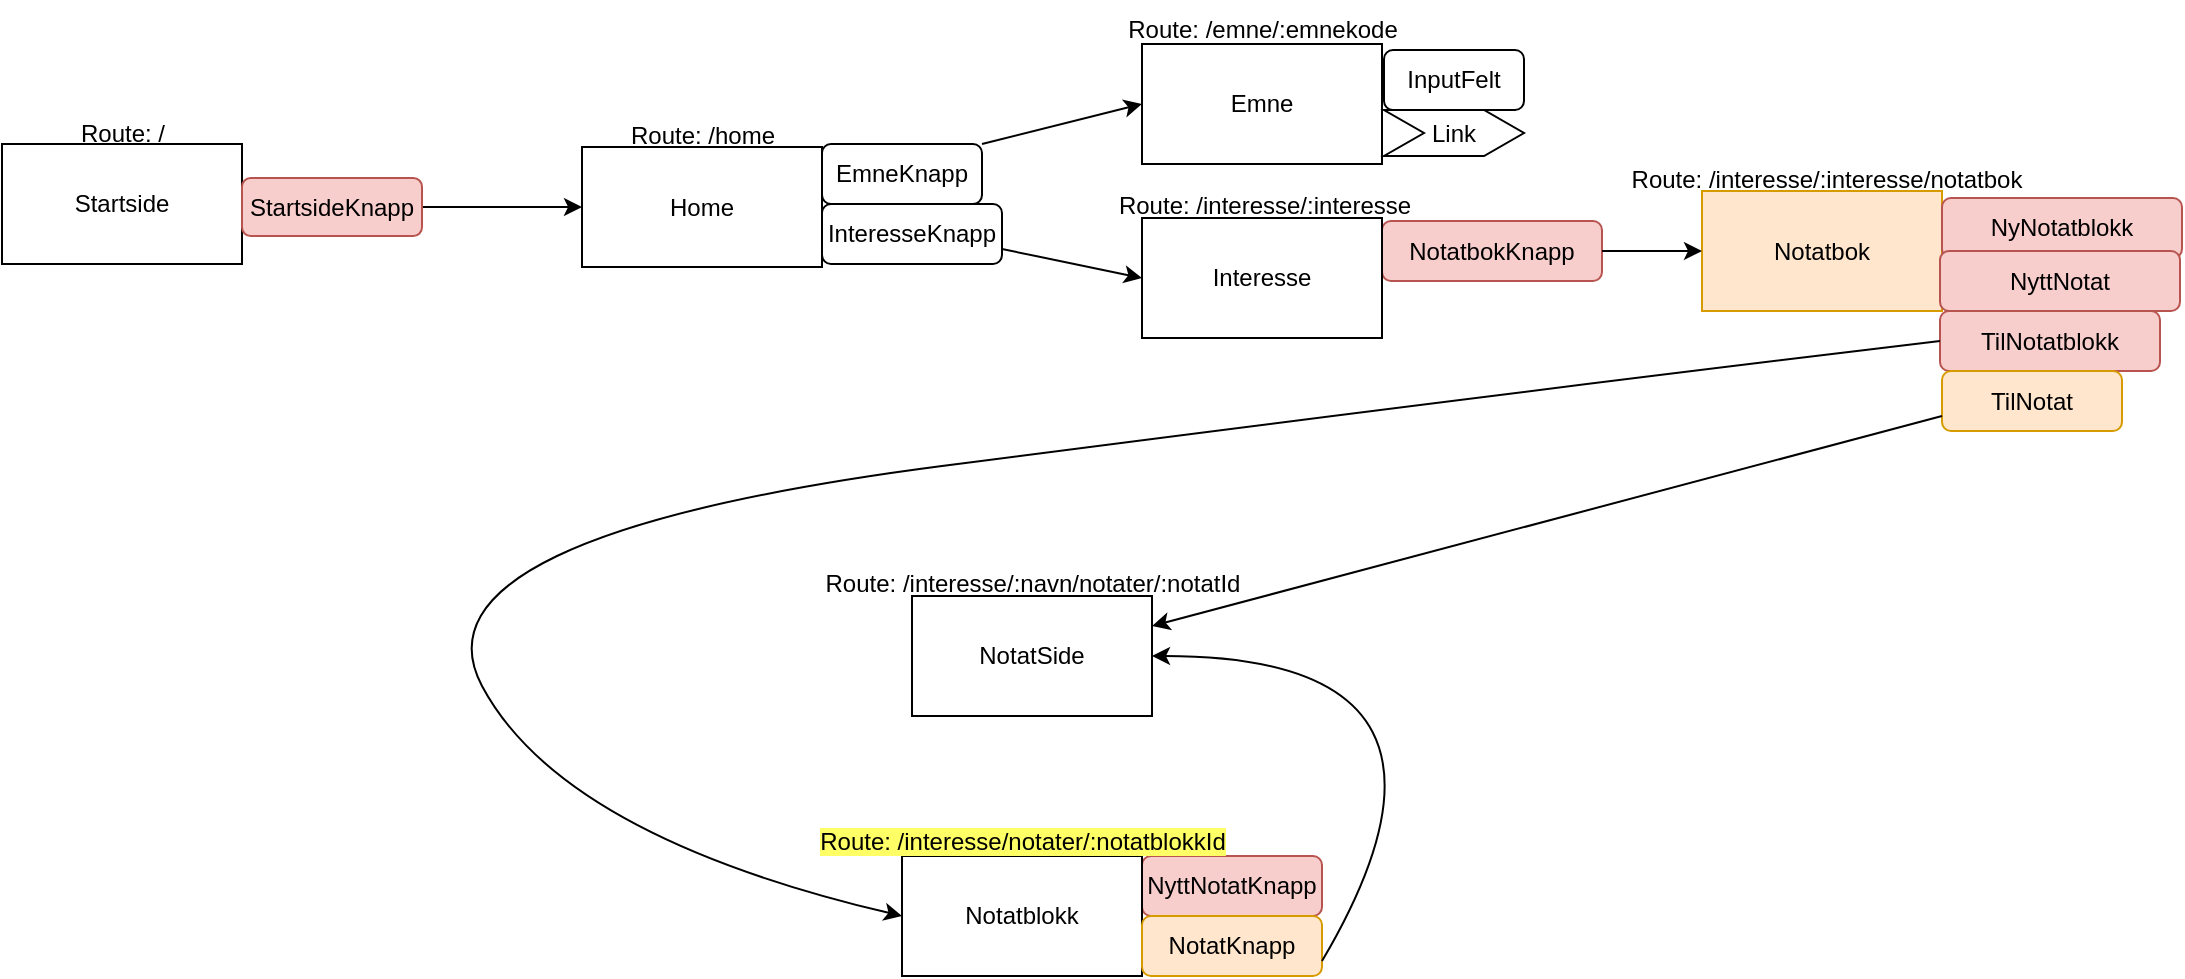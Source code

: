 <mxfile version="27.1.6" pages="5">
  <diagram name="Flyt" id="ixttLE1d7zH2a-HvFafD">
    <mxGraphModel dx="1025" dy="463" grid="1" gridSize="10" guides="1" tooltips="1" connect="1" arrows="1" fold="1" page="1" pageScale="1" pageWidth="1169" pageHeight="827" math="0" shadow="0">
      <root>
        <mxCell id="0" />
        <mxCell id="1" parent="0" />
        <mxCell id="gHnK184QVdjxhMs5H2jw-1" value="EmneKnapp" style="rounded=1;whiteSpace=wrap;html=1;" parent="1" vertex="1">
          <mxGeometry x="410" y="204" width="80" height="30" as="geometry" />
        </mxCell>
        <mxCell id="gHnK184QVdjxhMs5H2jw-3" value="InputFelt" style="rounded=1;whiteSpace=wrap;html=1;" parent="1" vertex="1">
          <mxGeometry x="691" y="157" width="70" height="30" as="geometry" />
        </mxCell>
        <mxCell id="gHnK184QVdjxhMs5H2jw-4" value="InteresseKnapp" style="rounded=1;whiteSpace=wrap;html=1;" parent="1" vertex="1">
          <mxGeometry x="410" y="234" width="90" height="30" as="geometry" />
        </mxCell>
        <mxCell id="gHnK184QVdjxhMs5H2jw-5" value="NotatbokKnapp" style="rounded=1;whiteSpace=wrap;html=1;fillColor=#f8cecc;strokeColor=#b85450;" parent="1" vertex="1">
          <mxGeometry x="690" y="242.5" width="110" height="30" as="geometry" />
        </mxCell>
        <mxCell id="gHnK184QVdjxhMs5H2jw-6" value="Startside" style="whiteSpace=wrap;html=1;" parent="1" vertex="1">
          <mxGeometry y="204" width="120" height="60" as="geometry" />
        </mxCell>
        <mxCell id="gHnK184QVdjxhMs5H2jw-7" value="Home" style="whiteSpace=wrap;html=1;fillColor=light-dark(#FFFFFF,var(--ge-dark-color, #121212));" parent="1" vertex="1">
          <mxGeometry x="290" y="205.5" width="120" height="60" as="geometry" />
        </mxCell>
        <mxCell id="gHnK184QVdjxhMs5H2jw-8" value="Interesse" style="whiteSpace=wrap;html=1;fillColor=light-dark(#FFFFFF,var(--ge-dark-color, #121212));" parent="1" vertex="1">
          <mxGeometry x="570" y="241" width="120" height="60" as="geometry" />
        </mxCell>
        <mxCell id="gHnK184QVdjxhMs5H2jw-10" value="Notatbok" style="whiteSpace=wrap;html=1;fillColor=#ffe6cc;strokeColor=#d79b00;" parent="1" vertex="1">
          <mxGeometry x="850" y="227.5" width="120" height="60" as="geometry" />
        </mxCell>
        <mxCell id="gHnK184QVdjxhMs5H2jw-11" value="NotatSide" style="whiteSpace=wrap;html=1;" parent="1" vertex="1">
          <mxGeometry x="455" y="430" width="120" height="60" as="geometry" />
        </mxCell>
        <mxCell id="gHnK184QVdjxhMs5H2jw-12" value="Emne" style="whiteSpace=wrap;html=1;fillColor=light-dark(#FFFFFF,var(--ge-dark-color, #121212));" parent="1" vertex="1">
          <mxGeometry x="570" y="154" width="120" height="60" as="geometry" />
        </mxCell>
        <mxCell id="gHnK184QVdjxhMs5H2jw-14" value="" style="endArrow=classic;html=1;rounded=0;entryX=0;entryY=0.5;entryDx=0;entryDy=0;exitX=1;exitY=0.5;exitDx=0;exitDy=0;" parent="1" source="gHnK184QVdjxhMs5H2jw-26" target="gHnK184QVdjxhMs5H2jw-7" edge="1">
          <mxGeometry width="50" height="50" relative="1" as="geometry">
            <mxPoint x="280" y="160" as="sourcePoint" />
            <mxPoint x="400" y="280" as="targetPoint" />
          </mxGeometry>
        </mxCell>
        <mxCell id="gHnK184QVdjxhMs5H2jw-15" value="Route: /" style="text;html=1;align=center;verticalAlign=middle;resizable=0;points=[];autosize=1;strokeColor=none;fillColor=none;" parent="1" vertex="1">
          <mxGeometry x="25" y="184" width="70" height="30" as="geometry" />
        </mxCell>
        <mxCell id="gHnK184QVdjxhMs5H2jw-16" value="Route: /home" style="text;html=1;align=center;verticalAlign=middle;resizable=0;points=[];autosize=1;strokeColor=none;fillColor=none;" parent="1" vertex="1">
          <mxGeometry x="300" y="185" width="100" height="30" as="geometry" />
        </mxCell>
        <mxCell id="gHnK184QVdjxhMs5H2jw-17" value="Route: /emne/:emnekode" style="text;html=1;align=center;verticalAlign=middle;resizable=0;points=[];autosize=1;strokeColor=none;fillColor=none;" parent="1" vertex="1">
          <mxGeometry x="550" y="132" width="160" height="30" as="geometry" />
        </mxCell>
        <mxCell id="gHnK184QVdjxhMs5H2jw-18" value="" style="endArrow=classic;html=1;rounded=0;entryX=0;entryY=0.5;entryDx=0;entryDy=0;exitX=1;exitY=0;exitDx=0;exitDy=0;" parent="1" source="gHnK184QVdjxhMs5H2jw-1" target="gHnK184QVdjxhMs5H2jw-12" edge="1">
          <mxGeometry width="50" height="50" relative="1" as="geometry">
            <mxPoint x="550" y="300" as="sourcePoint" />
            <mxPoint x="600" y="250" as="targetPoint" />
          </mxGeometry>
        </mxCell>
        <mxCell id="gHnK184QVdjxhMs5H2jw-19" value="" style="endArrow=classic;html=1;rounded=0;entryX=0;entryY=0.5;entryDx=0;entryDy=0;exitX=1;exitY=0.75;exitDx=0;exitDy=0;" parent="1" source="gHnK184QVdjxhMs5H2jw-4" target="gHnK184QVdjxhMs5H2jw-8" edge="1">
          <mxGeometry width="50" height="50" relative="1" as="geometry">
            <mxPoint x="550" y="300" as="sourcePoint" />
            <mxPoint x="600" y="250" as="targetPoint" />
          </mxGeometry>
        </mxCell>
        <mxCell id="gHnK184QVdjxhMs5H2jw-20" value="Route: /interesse/:interesse" style="text;html=1;align=center;verticalAlign=middle;resizable=0;points=[];autosize=1;strokeColor=none;fillColor=none;" parent="1" vertex="1">
          <mxGeometry x="546" y="220" width="170" height="30" as="geometry" />
        </mxCell>
        <mxCell id="gHnK184QVdjxhMs5H2jw-21" value="" style="endArrow=classic;html=1;rounded=0;entryX=0;entryY=0.5;entryDx=0;entryDy=0;exitX=1;exitY=0.5;exitDx=0;exitDy=0;" parent="1" source="gHnK184QVdjxhMs5H2jw-5" target="gHnK184QVdjxhMs5H2jw-10" edge="1">
          <mxGeometry width="50" height="50" relative="1" as="geometry">
            <mxPoint x="550" y="400" as="sourcePoint" />
            <mxPoint x="600" y="350" as="targetPoint" />
          </mxGeometry>
        </mxCell>
        <mxCell id="gHnK184QVdjxhMs5H2jw-22" value="Route: /interesse/:interesse/notatbok" style="text;html=1;align=center;verticalAlign=middle;resizable=0;points=[];autosize=1;strokeColor=none;fillColor=none;" parent="1" vertex="1">
          <mxGeometry x="802" y="207" width="220" height="30" as="geometry" />
        </mxCell>
        <mxCell id="gHnK184QVdjxhMs5H2jw-23" value="Route: /interesse/:navn/notater/:notatId" style="text;html=1;align=center;verticalAlign=middle;resizable=0;points=[];autosize=1;strokeColor=none;fillColor=none;" parent="1" vertex="1">
          <mxGeometry x="400" y="409" width="230" height="30" as="geometry" />
        </mxCell>
        <mxCell id="gHnK184QVdjxhMs5H2jw-24" value="NyttNotatKnapp" style="rounded=1;whiteSpace=wrap;html=1;fillColor=#f8cecc;strokeColor=#b85450;" parent="1" vertex="1">
          <mxGeometry x="570" y="560" width="90" height="30" as="geometry" />
        </mxCell>
        <mxCell id="gHnK184QVdjxhMs5H2jw-26" value="StartsideKnapp" style="rounded=1;whiteSpace=wrap;html=1;fillColor=#f8cecc;strokeColor=#b85450;" parent="1" vertex="1">
          <mxGeometry x="120" y="221" width="90" height="29" as="geometry" />
        </mxCell>
        <mxCell id="gHnK184QVdjxhMs5H2jw-28" value="Link" style="shape=step;perimeter=stepPerimeter;whiteSpace=wrap;html=1;fixedSize=1;" parent="1" vertex="1">
          <mxGeometry x="691" y="187" width="70" height="23" as="geometry" />
        </mxCell>
        <mxCell id="gHnK184QVdjxhMs5H2jw-29" value="TilNotatblokk" style="rounded=1;whiteSpace=wrap;html=1;fillColor=#f8cecc;strokeColor=#b85450;" parent="1" vertex="1">
          <mxGeometry x="969" y="287.5" width="110" height="30" as="geometry" />
        </mxCell>
        <mxCell id="gHnK184QVdjxhMs5H2jw-30" value="NyNotatblokk" style="rounded=1;whiteSpace=wrap;html=1;fillColor=#f8cecc;strokeColor=#b85450;" parent="1" vertex="1">
          <mxGeometry x="970" y="231" width="120" height="30" as="geometry" />
        </mxCell>
        <mxCell id="nA9oSrmQSAjq7BQyxC0I-2" value="TilNotat" style="rounded=1;whiteSpace=wrap;html=1;fillColor=#ffe6cc;strokeColor=#d79b00;" parent="1" vertex="1">
          <mxGeometry x="970" y="317.5" width="90" height="30" as="geometry" />
        </mxCell>
        <mxCell id="nA9oSrmQSAjq7BQyxC0I-3" value="" style="endArrow=classic;html=1;rounded=0;entryX=1;entryY=0.25;entryDx=0;entryDy=0;exitX=0;exitY=0.75;exitDx=0;exitDy=0;" parent="1" source="nA9oSrmQSAjq7BQyxC0I-2" target="gHnK184QVdjxhMs5H2jw-11" edge="1">
          <mxGeometry width="50" height="50" relative="1" as="geometry">
            <mxPoint x="690" y="400" as="sourcePoint" />
            <mxPoint x="740" y="350" as="targetPoint" />
          </mxGeometry>
        </mxCell>
        <mxCell id="nA9oSrmQSAjq7BQyxC0I-4" value="Notatblokk" style="whiteSpace=wrap;html=1;" parent="1" vertex="1">
          <mxGeometry x="450" y="560" width="120" height="60" as="geometry" />
        </mxCell>
        <mxCell id="nA9oSrmQSAjq7BQyxC0I-5" value="&lt;span style=&quot;background-color: rgb(255, 255, 102);&quot;&gt;Route: /interesse/notater/:notatblokkId&lt;/span&gt;" style="text;html=1;align=center;verticalAlign=middle;resizable=0;points=[];autosize=1;strokeColor=none;fillColor=none;" parent="1" vertex="1">
          <mxGeometry x="395" y="538" width="230" height="30" as="geometry" />
        </mxCell>
        <mxCell id="nA9oSrmQSAjq7BQyxC0I-6" value="NotatKnapp" style="rounded=1;whiteSpace=wrap;html=1;fillColor=#ffe6cc;strokeColor=#d79b00;" parent="1" vertex="1">
          <mxGeometry x="570" y="590" width="90" height="30" as="geometry" />
        </mxCell>
        <mxCell id="nA9oSrmQSAjq7BQyxC0I-7" value="" style="curved=1;endArrow=classic;html=1;rounded=0;entryX=0;entryY=0.5;entryDx=0;entryDy=0;exitX=0;exitY=0.5;exitDx=0;exitDy=0;" parent="1" source="gHnK184QVdjxhMs5H2jw-29" target="nA9oSrmQSAjq7BQyxC0I-4" edge="1">
          <mxGeometry width="50" height="50" relative="1" as="geometry">
            <mxPoint x="580" y="450" as="sourcePoint" />
            <mxPoint x="630" y="400" as="targetPoint" />
            <Array as="points">
              <mxPoint x="740" y="330" />
              <mxPoint x="200" y="400" />
              <mxPoint x="280" y="550" />
            </Array>
          </mxGeometry>
        </mxCell>
        <mxCell id="nA9oSrmQSAjq7BQyxC0I-8" value="" style="curved=1;endArrow=classic;html=1;rounded=0;exitX=1;exitY=0.75;exitDx=0;exitDy=0;entryX=1;entryY=0.5;entryDx=0;entryDy=0;" parent="1" source="nA9oSrmQSAjq7BQyxC0I-6" target="gHnK184QVdjxhMs5H2jw-11" edge="1">
          <mxGeometry width="50" height="50" relative="1" as="geometry">
            <mxPoint x="580" y="450" as="sourcePoint" />
            <mxPoint x="630" y="400" as="targetPoint" />
            <Array as="points">
              <mxPoint x="750" y="460" />
            </Array>
          </mxGeometry>
        </mxCell>
        <mxCell id="qgllUuPHCs5OeuiUGXch-1" value="NyttNotat" style="rounded=1;whiteSpace=wrap;html=1;fillColor=#f8cecc;strokeColor=#b85450;" vertex="1" parent="1">
          <mxGeometry x="969" y="257.5" width="120" height="30" as="geometry" />
        </mxCell>
      </root>
    </mxGraphModel>
  </diagram>
  <diagram id="4MrUbvflRZnWjwePfjAC" name="Startside">
    <mxGraphModel dx="883" dy="482" grid="1" gridSize="10" guides="1" tooltips="1" connect="1" arrows="1" fold="1" page="1" pageScale="1" pageWidth="827" pageHeight="1169" math="0" shadow="0">
      <root>
        <mxCell id="0" />
        <mxCell id="1" parent="0" />
        <mxCell id="PFo3FZ8ye3kKjkWNHFY3-1" value="" style="rounded=0;whiteSpace=wrap;html=1;" vertex="1" parent="1">
          <mxGeometry x="210" y="120" width="480" height="270" as="geometry" />
        </mxCell>
        <mxCell id="PFo3FZ8ye3kKjkWNHFY3-2" value="&lt;font face=&quot;Comic Sans MS&quot;&gt;Start planleggingen!&lt;/font&gt;" style="rounded=1;whiteSpace=wrap;html=1;glass=1;shadow=1;fillColor=#f5f5f5;strokeColor=#666666;fontColor=#333333;" vertex="1" parent="1">
          <mxGeometry x="390" y="225" width="120" height="60" as="geometry" />
        </mxCell>
        <mxCell id="PFo3FZ8ye3kKjkWNHFY3-3" value="" style="rounded=1;whiteSpace=wrap;html=1;" vertex="1" parent="1">
          <mxGeometry x="220" y="135" width="460" height="10" as="geometry" />
        </mxCell>
        <mxCell id="PFo3FZ8ye3kKjkWNHFY3-4" value="&lt;font style=&quot;font-size: 9px; color: rgb(64, 64, 64);&quot;&gt;http://localhost:5173/&lt;/font&gt;" style="text;html=1;align=center;verticalAlign=middle;resizable=0;points=[];autosize=1;strokeColor=none;fillColor=none;" vertex="1" parent="1">
          <mxGeometry x="208" y="125" width="110" height="30" as="geometry" />
        </mxCell>
      </root>
    </mxGraphModel>
  </diagram>
  <diagram id="4bmpYADKpLStXI_LyeO3" name="Home">
    <mxGraphModel dx="621" dy="339" grid="1" gridSize="10" guides="1" tooltips="1" connect="1" arrows="1" fold="1" page="1" pageScale="1" pageWidth="1169" pageHeight="827" math="0" shadow="0">
      <root>
        <mxCell id="0" />
        <mxCell id="1" parent="0" />
        <mxCell id="sV2jjNBilOm3KsVlxw0_-1" value="" style="rounded=0;whiteSpace=wrap;html=1;fillColor=#dae8fc;strokeColor=#6c8ebf;" vertex="1" parent="1">
          <mxGeometry x="210" y="120" width="480" height="270" as="geometry" />
        </mxCell>
        <mxCell id="sV2jjNBilOm3KsVlxw0_-2" value="Emne" style="rounded=1;whiteSpace=wrap;html=1;glass=1;shadow=1;fillColor=#f5f5f5;strokeColor=#666666;fontColor=#333333;" vertex="1" parent="1">
          <mxGeometry x="280" y="190" width="60" height="30" as="geometry" />
        </mxCell>
        <mxCell id="sV2jjNBilOm3KsVlxw0_-3" value="" style="rounded=1;whiteSpace=wrap;html=1;" vertex="1" parent="1">
          <mxGeometry x="220" y="135" width="460" height="10" as="geometry" />
        </mxCell>
        <mxCell id="sV2jjNBilOm3KsVlxw0_-4" value="&lt;font style=&quot;font-size: 9px; color: rgb(64, 64, 64);&quot;&gt;http://localhost:5173/home&lt;/font&gt;" style="text;html=1;align=center;verticalAlign=middle;resizable=0;points=[];autosize=1;strokeColor=none;fillColor=none;" vertex="1" parent="1">
          <mxGeometry x="210" y="125" width="130" height="30" as="geometry" />
        </mxCell>
        <mxCell id="naGMrgcWGBWcoTA4Fdj4-1" value="&lt;font style=&quot;font-size: 9px;&quot; face=&quot;Comic Sans MS&quot;&gt;Studier&lt;/font&gt;" style="text;html=1;align=center;verticalAlign=middle;resizable=0;points=[];autosize=1;strokeColor=none;fillColor=none;" vertex="1" parent="1">
          <mxGeometry x="279" y="161" width="60" height="30" as="geometry" />
        </mxCell>
        <mxCell id="naGMrgcWGBWcoTA4Fdj4-2" value="Emne" style="rounded=1;whiteSpace=wrap;html=1;glass=1;shadow=1;fillColor=#f5f5f5;strokeColor=#666666;fontColor=#333333;" vertex="1" parent="1">
          <mxGeometry x="280" y="232" width="60" height="30" as="geometry" />
        </mxCell>
        <mxCell id="naGMrgcWGBWcoTA4Fdj4-3" value="Emne" style="rounded=1;whiteSpace=wrap;html=1;glass=1;shadow=1;fillColor=#f5f5f5;strokeColor=#666666;fontColor=#333333;" vertex="1" parent="1">
          <mxGeometry x="280" y="274" width="60" height="30" as="geometry" />
        </mxCell>
        <mxCell id="naGMrgcWGBWcoTA4Fdj4-4" value="Emne" style="rounded=1;whiteSpace=wrap;html=1;glass=1;shadow=1;fillColor=#f5f5f5;strokeColor=#666666;fontColor=#333333;" vertex="1" parent="1">
          <mxGeometry x="280" y="319" width="60" height="30" as="geometry" />
        </mxCell>
        <mxCell id="naGMrgcWGBWcoTA4Fdj4-5" value="&lt;font face=&quot;Comic Sans MS&quot; style=&quot;font-size: 9px;&quot;&gt;Interesser&lt;/font&gt;" style="text;html=1;align=center;verticalAlign=middle;resizable=0;points=[];autosize=1;strokeColor=none;fillColor=none;" vertex="1" parent="1">
          <mxGeometry x="415" y="160" width="70" height="30" as="geometry" />
        </mxCell>
        <mxCell id="naGMrgcWGBWcoTA4Fdj4-6" value=":)" style="rounded=1;whiteSpace=wrap;html=1;glass=1;shadow=1;fillColor=#f5f5f5;strokeColor=#666666;fontColor=#333333;" vertex="1" parent="1">
          <mxGeometry x="422" y="190" width="60" height="30" as="geometry" />
        </mxCell>
        <mxCell id="naGMrgcWGBWcoTA4Fdj4-7" value=":0" style="rounded=1;whiteSpace=wrap;html=1;glass=1;shadow=1;fillColor=#f5f5f5;strokeColor=#666666;fontColor=#333333;" vertex="1" parent="1">
          <mxGeometry x="422" y="232" width="60" height="30" as="geometry" />
        </mxCell>
        <mxCell id="naGMrgcWGBWcoTA4Fdj4-8" value=":/" style="rounded=1;whiteSpace=wrap;html=1;glass=1;shadow=1;fillColor=#f5f5f5;strokeColor=#666666;fontColor=#333333;" vertex="1" parent="1">
          <mxGeometry x="422" y="274" width="60" height="30" as="geometry" />
        </mxCell>
        <mxCell id="naGMrgcWGBWcoTA4Fdj4-9" value="xD" style="rounded=1;whiteSpace=wrap;html=1;glass=1;shadow=1;fillColor=#f5f5f5;strokeColor=#666666;fontColor=#333333;" vertex="1" parent="1">
          <mxGeometry x="422" y="319" width="60" height="30" as="geometry" />
        </mxCell>
        <mxCell id="naGMrgcWGBWcoTA4Fdj4-10" value="&lt;font face=&quot;Comic Sans MS&quot; style=&quot;font-size: 9px;&quot;&gt;Mål&lt;/font&gt;" style="text;html=1;align=center;verticalAlign=middle;resizable=0;points=[];autosize=1;strokeColor=none;fillColor=none;" vertex="1" parent="1">
          <mxGeometry x="565" y="161" width="40" height="30" as="geometry" />
        </mxCell>
        <mxCell id="naGMrgcWGBWcoTA4Fdj4-11" value="yas" style="rounded=1;whiteSpace=wrap;html=1;glass=1;shadow=1;fillColor=#f5f5f5;strokeColor=#666666;fontColor=#333333;" vertex="1" parent="1">
          <mxGeometry x="555" y="190" width="60" height="30" as="geometry" />
        </mxCell>
        <mxCell id="naGMrgcWGBWcoTA4Fdj4-12" value="yaas" style="rounded=1;whiteSpace=wrap;html=1;glass=1;shadow=1;fillColor=#f5f5f5;strokeColor=#666666;fontColor=#333333;" vertex="1" parent="1">
          <mxGeometry x="555" y="229" width="60" height="30" as="geometry" />
        </mxCell>
        <mxCell id="naGMrgcWGBWcoTA4Fdj4-13" value="ye" style="rounded=1;whiteSpace=wrap;html=1;glass=1;shadow=1;fillColor=#f5f5f5;strokeColor=#666666;fontColor=#333333;" vertex="1" parent="1">
          <mxGeometry x="555" y="274" width="60" height="30" as="geometry" />
        </mxCell>
        <mxCell id="naGMrgcWGBWcoTA4Fdj4-14" value="oOOoO" style="rounded=1;whiteSpace=wrap;html=1;glass=1;shadow=1;fillColor=#f5f5f5;strokeColor=#666666;fontColor=#333333;" vertex="1" parent="1">
          <mxGeometry x="555" y="319" width="60" height="30" as="geometry" />
        </mxCell>
        <mxCell id="naGMrgcWGBWcoTA4Fdj4-15" value="&lt;font face=&quot;Comic Sans MS&quot; style=&quot;font-size: 18px;&quot;&gt;&lt;font style=&quot;color: rgb(255, 0, 0);&quot;&gt;g&lt;/font&gt;&lt;font style=&quot;color: rgb(255, 153, 51);&quot;&gt;o&lt;/font&gt;&lt;font style=&quot;color: rgb(255, 255, 102);&quot;&gt;d&lt;/font&gt; &lt;font style=&quot;color: rgb(0, 204, 0);&quot;&gt;p&lt;/font&gt;&lt;font style=&quot;color: rgb(51, 255, 255);&quot;&gt;l&lt;/font&gt;&lt;font style=&quot;color: rgb(0, 127, 255);&quot;&gt;a&lt;/font&gt;&lt;font style=&quot;color: rgb(153, 51, 255);&quot;&gt;n&lt;/font&gt;&lt;font style=&quot;color: rgb(255, 51, 255);&quot;&gt;l&lt;/font&gt;&lt;font style=&quot;color: rgb(255, 0, 0);&quot;&gt;e&lt;/font&gt;&lt;font style=&quot;color: rgb(255, 153, 51);&quot;&gt;g&lt;/font&gt;&lt;font style=&quot;color: rgb(255, 255, 102);&quot;&gt;g&lt;/font&gt;&lt;font style=&quot;color: rgb(0, 204, 0);&quot;&gt;-&lt;/font&gt;&lt;/font&gt;" style="text;html=1;align=center;verticalAlign=middle;resizable=0;points=[];autosize=1;strokeColor=none;fillColor=none;rotation=90;" vertex="1" parent="1">
          <mxGeometry x="159" y="314" width="130" height="40" as="geometry" />
        </mxCell>
        <mxCell id="naGMrgcWGBWcoTA4Fdj4-16" value="&lt;font face=&quot;Comic Sans MS&quot; style=&quot;font-size: 18px;&quot;&gt;&lt;font style=&quot;color: rgb(51, 255, 255);&quot;&gt;i&lt;/font&gt;&lt;font style=&quot;color: rgb(0, 127, 255);&quot;&gt;n&lt;/font&gt;&lt;font style=&quot;color: rgb(153, 51, 255);&quot;&gt;g&lt;/font&gt; &lt;font style=&quot;color: rgb(255, 51, 255);&quot;&gt;l&lt;/font&gt;&lt;font style=&quot;color: rgb(255, 0, 0);&quot;&gt;ø&lt;/font&gt;&lt;font style=&quot;color: rgb(255, 153, 51);&quot;&gt;n&lt;/font&gt;&lt;font style=&quot;color: rgb(255, 255, 102);&quot;&gt;n&lt;/font&gt;&lt;font style=&quot;color: rgb(0, 204, 0);&quot;&gt;e&lt;/font&gt;&lt;font style=&quot;color: rgb(51, 255, 255);&quot;&gt;r&lt;/font&gt; &lt;font style=&quot;color: rgb(0, 127, 255);&quot;&gt;s&lt;/font&gt;&lt;font style=&quot;color: rgb(153, 51, 255);&quot;&gt;e&lt;/font&gt;&lt;font style=&quot;color: rgb(255, 51, 255);&quot;&gt;g&lt;/font&gt; &lt;font style=&quot;color: rgb(255, 0, 0);&quot;&gt;a&lt;/font&gt;&lt;font style=&quot;color: rgb(255, 153, 51);&quot;&gt;l&lt;/font&gt;&lt;font style=&quot;color: rgb(255, 255, 102);&quot;&gt;l&lt;/font&gt;&lt;font style=&quot;color: rgb(0, 204, 0);&quot;&gt;t&lt;/font&gt;&lt;font style=&quot;color: rgb(51, 255, 255);&quot;&gt;i&lt;/font&gt;&lt;font style=&quot;color: rgb(0, 127, 255);&quot;&gt;d&lt;/font&gt;&lt;font style=&quot;color: rgb(153, 51, 255);&quot;&gt;.&lt;/font&gt;&lt;font style=&quot;color: rgb(255, 51, 255);&quot;&gt;.&lt;/font&gt;&lt;font style=&quot;color: rgb(255, 0, 0);&quot;&gt;.&lt;/font&gt;&lt;/font&gt;" style="text;html=1;align=center;verticalAlign=middle;resizable=0;points=[];autosize=1;strokeColor=none;fillColor=none;" vertex="1" parent="1">
          <mxGeometry x="227" y="356" width="200" height="40" as="geometry" />
        </mxCell>
      </root>
    </mxGraphModel>
  </diagram>
  <diagram id="yUSUyDv8UsmdBOxg3ulr" name="Emne">
    <mxGraphModel dx="839" dy="458" grid="1" gridSize="10" guides="1" tooltips="1" connect="1" arrows="1" fold="1" page="1" pageScale="1" pageWidth="1169" pageHeight="827" math="0" shadow="0">
      <root>
        <mxCell id="0" />
        <mxCell id="1" parent="0" />
        <mxCell id="22qVaf8Ub3GIppxgLu9N-1" value="" style="rounded=0;whiteSpace=wrap;html=1;" vertex="1" parent="1">
          <mxGeometry x="210" y="120" width="480" height="270" as="geometry" />
        </mxCell>
        <mxCell id="22qVaf8Ub3GIppxgLu9N-3" value="" style="rounded=1;whiteSpace=wrap;html=1;" vertex="1" parent="1">
          <mxGeometry x="220" y="135" width="460" height="10" as="geometry" />
        </mxCell>
        <mxCell id="22qVaf8Ub3GIppxgLu9N-4" value="&lt;font style=&quot;font-size: 9px; color: rgb(64, 64, 64);&quot;&gt;http://localhost:5173/emne/:emnekode&lt;/font&gt;" style="text;html=1;align=center;verticalAlign=middle;resizable=0;points=[];autosize=1;strokeColor=none;fillColor=none;" vertex="1" parent="1">
          <mxGeometry x="209" y="125" width="180" height="30" as="geometry" />
        </mxCell>
        <mxCell id="22qVaf8Ub3GIppxgLu9N-5" value="Notatbøker" style="rounded=1;whiteSpace=wrap;html=1;" vertex="1" parent="1">
          <mxGeometry x="253" y="200" width="92" height="40" as="geometry" />
        </mxCell>
        <mxCell id="22qVaf8Ub3GIppxgLu9N-6" value="{emnenavn}" style="text;html=1;align=center;verticalAlign=middle;resizable=0;points=[];autosize=1;strokeColor=none;fillColor=none;" vertex="1" parent="1">
          <mxGeometry x="384" y="155" width="90" height="30" as="geometry" />
        </mxCell>
        <mxCell id="22qVaf8Ub3GIppxgLu9N-8" value="Pensum" style="rounded=1;whiteSpace=wrap;html=1;" vertex="1" parent="1">
          <mxGeometry x="387" y="200" width="102" height="40" as="geometry" />
        </mxCell>
        <mxCell id="22qVaf8Ub3GIppxgLu9N-11" value="Tidligere eksamener" style="rounded=1;whiteSpace=wrap;html=1;" vertex="1" parent="1">
          <mxGeometry x="253.25" y="280" width="91.5" height="50" as="geometry" />
        </mxCell>
        <mxCell id="22qVaf8Ub3GIppxgLu9N-12" value="Frister" style="rounded=1;whiteSpace=wrap;html=1;" vertex="1" parent="1">
          <mxGeometry x="393" y="285" width="96" height="45" as="geometry" />
        </mxCell>
        <mxCell id="22qVaf8Ub3GIppxgLu9N-13" value="Forelesninger" style="rounded=1;whiteSpace=wrap;html=1;" vertex="1" parent="1">
          <mxGeometry x="312" y="235" width="105" height="50" as="geometry" />
        </mxCell>
        <mxCell id="22qVaf8Ub3GIppxgLu9N-14" value="" style="shape=cylinder3;whiteSpace=wrap;html=1;boundedLbl=1;backgroundOutline=1;size=15;" vertex="1" parent="1">
          <mxGeometry x="640" y="154" width="32" height="230" as="geometry" />
        </mxCell>
        <mxCell id="22qVaf8Ub3GIppxgLu9N-15" value="new&lt;div&gt;study&lt;div&gt;sesh&lt;/div&gt;&lt;/div&gt;" style="ellipse;whiteSpace=wrap;html=1;" vertex="1" parent="1">
          <mxGeometry x="500" y="230" width="60" height="60" as="geometry" />
        </mxCell>
        <mxCell id="22qVaf8Ub3GIppxgLu9N-16" value="" style="shape=cylinder3;whiteSpace=wrap;html=1;boundedLbl=1;backgroundOutline=1;size=15;" vertex="1" parent="1">
          <mxGeometry x="576" y="155" width="32" height="230" as="geometry" />
        </mxCell>
        <mxCell id="22qVaf8Ub3GIppxgLu9N-17" value="" style="shape=cylinder3;whiteSpace=wrap;html=1;boundedLbl=1;backgroundOutline=1;size=15;" vertex="1" parent="1">
          <mxGeometry x="608" y="154" width="32" height="230" as="geometry" />
        </mxCell>
        <mxCell id="22qVaf8Ub3GIppxgLu9N-18" value="Forelesninger sett" style="text;html=1;align=center;verticalAlign=middle;resizable=0;points=[];autosize=1;strokeColor=none;fillColor=none;rotation=-90;" vertex="1" parent="1">
          <mxGeometry x="532" y="245" width="120" height="30" as="geometry" />
        </mxCell>
        <mxCell id="22qVaf8Ub3GIppxgLu9N-20" value="&lt;span style=&quot;text-wrap-mode: wrap;&quot;&gt;Innleveringer levert&lt;/span&gt;" style="text;html=1;align=center;verticalAlign=middle;resizable=0;points=[];autosize=1;strokeColor=none;fillColor=none;rotation=-90;" vertex="1" parent="1">
          <mxGeometry x="559" y="250" width="130" height="30" as="geometry" />
        </mxCell>
        <mxCell id="22qVaf8Ub3GIppxgLu9N-21" value="&lt;font style=&quot;font-size: 10px;&quot;&gt;{x}/{y}&lt;/font&gt;" style="text;html=1;align=center;verticalAlign=middle;resizable=0;points=[];autosize=1;strokeColor=none;fillColor=none;" vertex="1" parent="1">
          <mxGeometry x="567" y="154" width="50" height="30" as="geometry" />
        </mxCell>
        <mxCell id="22qVaf8Ub3GIppxgLu9N-22" value="&lt;font style=&quot;font-size: 10px;&quot;&gt;{x}/{y}&lt;/font&gt;" style="text;html=1;align=center;verticalAlign=middle;resizable=0;points=[];autosize=1;strokeColor=none;fillColor=none;" vertex="1" parent="1">
          <mxGeometry x="599" y="155" width="50" height="30" as="geometry" />
        </mxCell>
        <mxCell id="22qVaf8Ub3GIppxgLu9N-23" value="&lt;font style=&quot;font-size: 10px;&quot;&gt;{x}/{y}&lt;/font&gt;" style="text;html=1;align=center;verticalAlign=middle;resizable=0;points=[];autosize=1;strokeColor=none;fillColor=none;" vertex="1" parent="1">
          <mxGeometry x="631" y="153" width="50" height="30" as="geometry" />
        </mxCell>
        <mxCell id="22qVaf8Ub3GIppxgLu9N-26" value="Ukens arbeidsmål" style="text;html=1;align=center;verticalAlign=middle;resizable=0;points=[];autosize=1;strokeColor=none;fillColor=none;rotation=-90;" vertex="1" parent="1">
          <mxGeometry x="599" y="245" width="120" height="30" as="geometry" />
        </mxCell>
      </root>
    </mxGraphModel>
  </diagram>
  <diagram id="njcf_PQMlo5DianvMlkL" name="Page-5">
    <mxGraphModel dx="983" dy="621" grid="1" gridSize="10" guides="1" tooltips="1" connect="1" arrows="1" fold="1" page="1" pageScale="1" pageWidth="1169" pageHeight="827" math="0" shadow="0">
      <root>
        <mxCell id="0" />
        <mxCell id="1" parent="0" />
        <mxCell id="YH9n1qRZLDroarv9IJCB-1" value="planlegger:&lt;div&gt;&lt;span style=&quot;background-color: transparent; color: light-dark(rgb(0, 0, 0), rgb(255, 255, 255));&quot;&gt;notater&lt;/span&gt;&lt;/div&gt;" style="shape=umlLifeline;perimeter=lifelinePerimeter;whiteSpace=wrap;html=1;container=1;dropTarget=0;collapsible=0;recursiveResize=0;outlineConnect=0;portConstraint=eastwest;newEdgeStyle={&quot;curved&quot;:0,&quot;rounded&quot;:0};" vertex="1" parent="1">
          <mxGeometry x="382" y="90" width="100" height="300" as="geometry" />
        </mxCell>
        <mxCell id="YH9n1qRZLDroarv9IJCB-2" value="Notatbok" style="shape=umlLifeline;perimeter=lifelinePerimeter;whiteSpace=wrap;html=1;container=1;dropTarget=0;collapsible=0;recursiveResize=0;outlineConnect=0;portConstraint=eastwest;newEdgeStyle={&quot;curved&quot;:0,&quot;rounded&quot;:0};" vertex="1" parent="1">
          <mxGeometry x="570" y="90" width="100" height="300" as="geometry" />
        </mxCell>
        <mxCell id="YH9n1qRZLDroarv9IJCB-3" value="&lt;div&gt;5173&lt;/div&gt;notatbok.js" style="shape=umlLifeline;perimeter=lifelinePerimeter;whiteSpace=wrap;html=1;container=1;dropTarget=0;collapsible=0;recursiveResize=0;outlineConnect=0;portConstraint=eastwest;newEdgeStyle={&quot;curved&quot;:0,&quot;rounded&quot;:0};" vertex="1" parent="1">
          <mxGeometry x="30" y="90" width="100" height="300" as="geometry" />
        </mxCell>
        <mxCell id="YH9n1qRZLDroarv9IJCB-4" value="3000&lt;br&gt;notatbok.js" style="shape=umlLifeline;perimeter=lifelinePerimeter;whiteSpace=wrap;html=1;container=1;dropTarget=0;collapsible=0;recursiveResize=0;outlineConnect=0;portConstraint=eastwest;newEdgeStyle={&quot;curved&quot;:0,&quot;rounded&quot;:0};" vertex="1" parent="1">
          <mxGeometry x="210" y="90" width="100" height="300" as="geometry" />
        </mxCell>
        <mxCell id="YH9n1qRZLDroarv9IJCB-34" value="" style="edgeStyle=orthogonalEdgeStyle;rounded=0;orthogonalLoop=1;jettySize=auto;html=1;" edge="1" parent="1" source="YH9n1qRZLDroarv9IJCB-5" target="YH9n1qRZLDroarv9IJCB-31">
          <mxGeometry relative="1" as="geometry" />
        </mxCell>
        <mxCell id="YH9n1qRZLDroarv9IJCB-5" value="post /" style="rounded=0;whiteSpace=wrap;html=1;" vertex="1" parent="1">
          <mxGeometry x="220" y="170" width="80" height="20" as="geometry" />
        </mxCell>
        <mxCell id="YH9n1qRZLDroarv9IJCB-10" value="hentNotater()" style="rounded=0;whiteSpace=wrap;html=1;" vertex="1" parent="1">
          <mxGeometry x="40" y="200" width="80" height="20" as="geometry" />
        </mxCell>
        <mxCell id="YH9n1qRZLDroarv9IJCB-11" value="lagreNotat()" style="rounded=0;whiteSpace=wrap;html=1;" vertex="1" parent="1">
          <mxGeometry x="40" y="170" width="80" height="20" as="geometry" />
        </mxCell>
        <mxCell id="YH9n1qRZLDroarv9IJCB-12" value="oppdaterNotat()" style="rounded=0;whiteSpace=wrap;html=1;" vertex="1" parent="1">
          <mxGeometry x="31" y="259" width="100" height="21" as="geometry" />
        </mxCell>
        <mxCell id="YH9n1qRZLDroarv9IJCB-24" value="" style="edgeStyle=orthogonalEdgeStyle;rounded=0;orthogonalLoop=1;jettySize=auto;html=1;" edge="1" parent="1" source="YH9n1qRZLDroarv9IJCB-14">
          <mxGeometry relative="1" as="geometry">
            <mxPoint x="290" y="210" as="targetPoint" />
          </mxGeometry>
        </mxCell>
        <mxCell id="YH9n1qRZLDroarv9IJCB-37" value="" style="edgeStyle=orthogonalEdgeStyle;rounded=0;orthogonalLoop=1;jettySize=auto;html=1;" edge="1" parent="1" source="YH9n1qRZLDroarv9IJCB-14" target="YH9n1qRZLDroarv9IJCB-36">
          <mxGeometry relative="1" as="geometry" />
        </mxCell>
        <mxCell id="YH9n1qRZLDroarv9IJCB-14" value="get /:interesse" style="rounded=0;whiteSpace=wrap;html=1;" vertex="1" parent="1">
          <mxGeometry x="220" y="200" width="80" height="20" as="geometry" />
        </mxCell>
        <mxCell id="YH9n1qRZLDroarv9IJCB-16" value="base url: http://localhost:3000/api/notatbok&amp;nbsp;" style="text;html=1;align=center;verticalAlign=middle;resizable=0;points=[];autosize=1;strokeColor=none;fillColor=none;" vertex="1" parent="1">
          <mxGeometry x="310" y="430" width="250" height="30" as="geometry" />
        </mxCell>
        <mxCell id="YH9n1qRZLDroarv9IJCB-18" value="put /:id" style="rounded=0;whiteSpace=wrap;html=1;" vertex="1" parent="1">
          <mxGeometry x="220" y="260" width="80" height="20" as="geometry" />
        </mxCell>
        <mxCell id="YH9n1qRZLDroarv9IJCB-19" value="get /id/:id" style="rounded=0;whiteSpace=wrap;html=1;" vertex="1" parent="1">
          <mxGeometry x="220" y="230" width="80" height="20" as="geometry" />
        </mxCell>
        <mxCell id="YH9n1qRZLDroarv9IJCB-21" value="hentNotatMedId()" style="rounded=0;whiteSpace=wrap;html=1;" vertex="1" parent="1">
          <mxGeometry x="30" y="230" width="110" height="20" as="geometry" />
        </mxCell>
        <mxCell id="YH9n1qRZLDroarv9IJCB-27" value="" style="edgeStyle=none;orthogonalLoop=1;jettySize=auto;html=1;rounded=0;" edge="1" parent="1">
          <mxGeometry width="100" relative="1" as="geometry">
            <mxPoint x="120" y="179.5" as="sourcePoint" />
            <mxPoint x="220" y="179.5" as="targetPoint" />
            <Array as="points" />
          </mxGeometry>
        </mxCell>
        <mxCell id="YH9n1qRZLDroarv9IJCB-28" value="" style="edgeStyle=none;orthogonalLoop=1;jettySize=auto;html=1;rounded=0;" edge="1" parent="1">
          <mxGeometry width="100" relative="1" as="geometry">
            <mxPoint x="120" y="209.5" as="sourcePoint" />
            <mxPoint x="220" y="209.5" as="targetPoint" />
            <Array as="points" />
          </mxGeometry>
        </mxCell>
        <mxCell id="YH9n1qRZLDroarv9IJCB-29" value="" style="edgeStyle=none;orthogonalLoop=1;jettySize=auto;html=1;rounded=0;" edge="1" parent="1">
          <mxGeometry width="100" relative="1" as="geometry">
            <mxPoint x="140" y="239.5" as="sourcePoint" />
            <mxPoint x="220" y="239.5" as="targetPoint" />
            <Array as="points" />
          </mxGeometry>
        </mxCell>
        <mxCell id="YH9n1qRZLDroarv9IJCB-30" value="" style="edgeStyle=none;orthogonalLoop=1;jettySize=auto;html=1;rounded=0;" edge="1" parent="1">
          <mxGeometry width="100" relative="1" as="geometry">
            <mxPoint x="131" y="269" as="sourcePoint" />
            <mxPoint x="221" y="269" as="targetPoint" />
            <Array as="points" />
          </mxGeometry>
        </mxCell>
        <mxCell id="YH9n1qRZLDroarv9IJCB-35" value="" style="edgeStyle=orthogonalEdgeStyle;rounded=0;orthogonalLoop=1;jettySize=auto;html=1;" edge="1" parent="1" source="YH9n1qRZLDroarv9IJCB-31" target="YH9n1qRZLDroarv9IJCB-33">
          <mxGeometry relative="1" as="geometry" />
        </mxCell>
        <mxCell id="YH9n1qRZLDroarv9IJCB-31" value="INSERT NyttNotat" style="whiteSpace=wrap;html=1;" vertex="1" parent="1">
          <mxGeometry x="367" y="170" width="130" height="20" as="geometry" />
        </mxCell>
        <mxCell id="YH9n1qRZLDroarv9IJCB-33" value="TilNotat (1)" style="rounded=1;whiteSpace=wrap;html=1;fillColor=#d5e8d4;strokeColor=#82b366;" vertex="1" parent="1">
          <mxGeometry x="585" y="170" width="70" height="20" as="geometry" />
        </mxCell>
        <mxCell id="YH9n1qRZLDroarv9IJCB-41" value="" style="edgeStyle=orthogonalEdgeStyle;rounded=0;orthogonalLoop=1;jettySize=auto;html=1;" edge="1" parent="1" source="YH9n1qRZLDroarv9IJCB-36" target="YH9n1qRZLDroarv9IJCB-38">
          <mxGeometry relative="1" as="geometry" />
        </mxCell>
        <mxCell id="YH9n1qRZLDroarv9IJCB-36" value="SELECT * FROM notater" style="whiteSpace=wrap;html=1;" vertex="1" parent="1">
          <mxGeometry x="350" y="200" width="157" height="20" as="geometry" />
        </mxCell>
        <mxCell id="YH9n1qRZLDroarv9IJCB-38" value="TilNotat (*)" style="rounded=1;whiteSpace=wrap;html=1;fillColor=#d5e8d4;strokeColor=#82b366;" vertex="1" parent="1">
          <mxGeometry x="585" y="200" width="70" height="20" as="geometry" />
        </mxCell>
        <mxCell id="YH9n1qRZLDroarv9IJCB-46" value="" style="edgeStyle=orthogonalEdgeStyle;rounded=0;orthogonalLoop=1;jettySize=auto;html=1;" edge="1" parent="1" source="YH9n1qRZLDroarv9IJCB-42" target="YH9n1qRZLDroarv9IJCB-45">
          <mxGeometry relative="1" as="geometry" />
        </mxCell>
        <mxCell id="YH9n1qRZLDroarv9IJCB-42" value="SELECT * FROM notater&lt;div&gt;where id = ?&lt;/div&gt;" style="whiteSpace=wrap;html=1;" vertex="1" parent="1">
          <mxGeometry x="350" y="230" width="157" height="30" as="geometry" />
        </mxCell>
        <mxCell id="YH9n1qRZLDroarv9IJCB-44" value="" style="edgeStyle=none;orthogonalLoop=1;jettySize=auto;html=1;rounded=0;exitX=1;exitY=0.5;exitDx=0;exitDy=0;" edge="1" parent="1" source="YH9n1qRZLDroarv9IJCB-19">
          <mxGeometry width="100" relative="1" as="geometry">
            <mxPoint x="320" y="240" as="sourcePoint" />
            <mxPoint x="350" y="240" as="targetPoint" />
            <Array as="points" />
          </mxGeometry>
        </mxCell>
        <mxCell id="YH9n1qRZLDroarv9IJCB-45" value="TilNotat (1)" style="rounded=1;whiteSpace=wrap;html=1;fillColor=#d5e8d4;strokeColor=#82b366;" vertex="1" parent="1">
          <mxGeometry x="585" y="235" width="70" height="20" as="geometry" />
        </mxCell>
        <mxCell id="YH9n1qRZLDroarv9IJCB-51" value="" style="edgeStyle=orthogonalEdgeStyle;rounded=0;orthogonalLoop=1;jettySize=auto;html=1;" edge="1" parent="1" source="YH9n1qRZLDroarv9IJCB-48" target="YH9n1qRZLDroarv9IJCB-50">
          <mxGeometry relative="1" as="geometry" />
        </mxCell>
        <mxCell id="YH9n1qRZLDroarv9IJCB-48" value="UPDATE notater SET tittel = ?, innhold = ?, WHERE id = ?" style="whiteSpace=wrap;html=1;" vertex="1" parent="1">
          <mxGeometry x="342" y="270" width="180" height="50" as="geometry" />
        </mxCell>
        <mxCell id="YH9n1qRZLDroarv9IJCB-49" value="" style="edgeStyle=none;orthogonalLoop=1;jettySize=auto;html=1;rounded=0;exitX=1;exitY=0.5;exitDx=0;exitDy=0;entryX=0;entryY=0.5;entryDx=0;entryDy=0;" edge="1" parent="1" source="YH9n1qRZLDroarv9IJCB-18" target="YH9n1qRZLDroarv9IJCB-48">
          <mxGeometry width="100" relative="1" as="geometry">
            <mxPoint x="230" y="340" as="sourcePoint" />
            <mxPoint x="330" y="340" as="targetPoint" />
            <Array as="points" />
          </mxGeometry>
        </mxCell>
        <mxCell id="YH9n1qRZLDroarv9IJCB-52" value="Notat" style="shape=umlLifeline;perimeter=lifelinePerimeter;whiteSpace=wrap;html=1;container=1;dropTarget=0;collapsible=0;recursiveResize=0;outlineConnect=0;portConstraint=eastwest;newEdgeStyle={&quot;curved&quot;:0,&quot;rounded&quot;:0};" vertex="1" parent="1">
          <mxGeometry x="775" y="90" width="100" height="300" as="geometry" />
        </mxCell>
        <mxCell id="YH9n1qRZLDroarv9IJCB-50" value="Notat" style="rounded=1;whiteSpace=wrap;html=1;fillColor=#f8cecc;strokeColor=#b85450;" vertex="1" parent="1">
          <mxGeometry x="790" y="285" width="70" height="20" as="geometry" />
        </mxCell>
        <mxCell id="YH9n1qRZLDroarv9IJCB-53" value="TilNotat (1)" style="rounded=1;whiteSpace=wrap;html=1;fillColor=#d5e8d4;strokeColor=#82b366;" vertex="1" parent="1">
          <mxGeometry x="585" y="285" width="70" height="20" as="geometry" />
        </mxCell>
      </root>
    </mxGraphModel>
  </diagram>
</mxfile>
